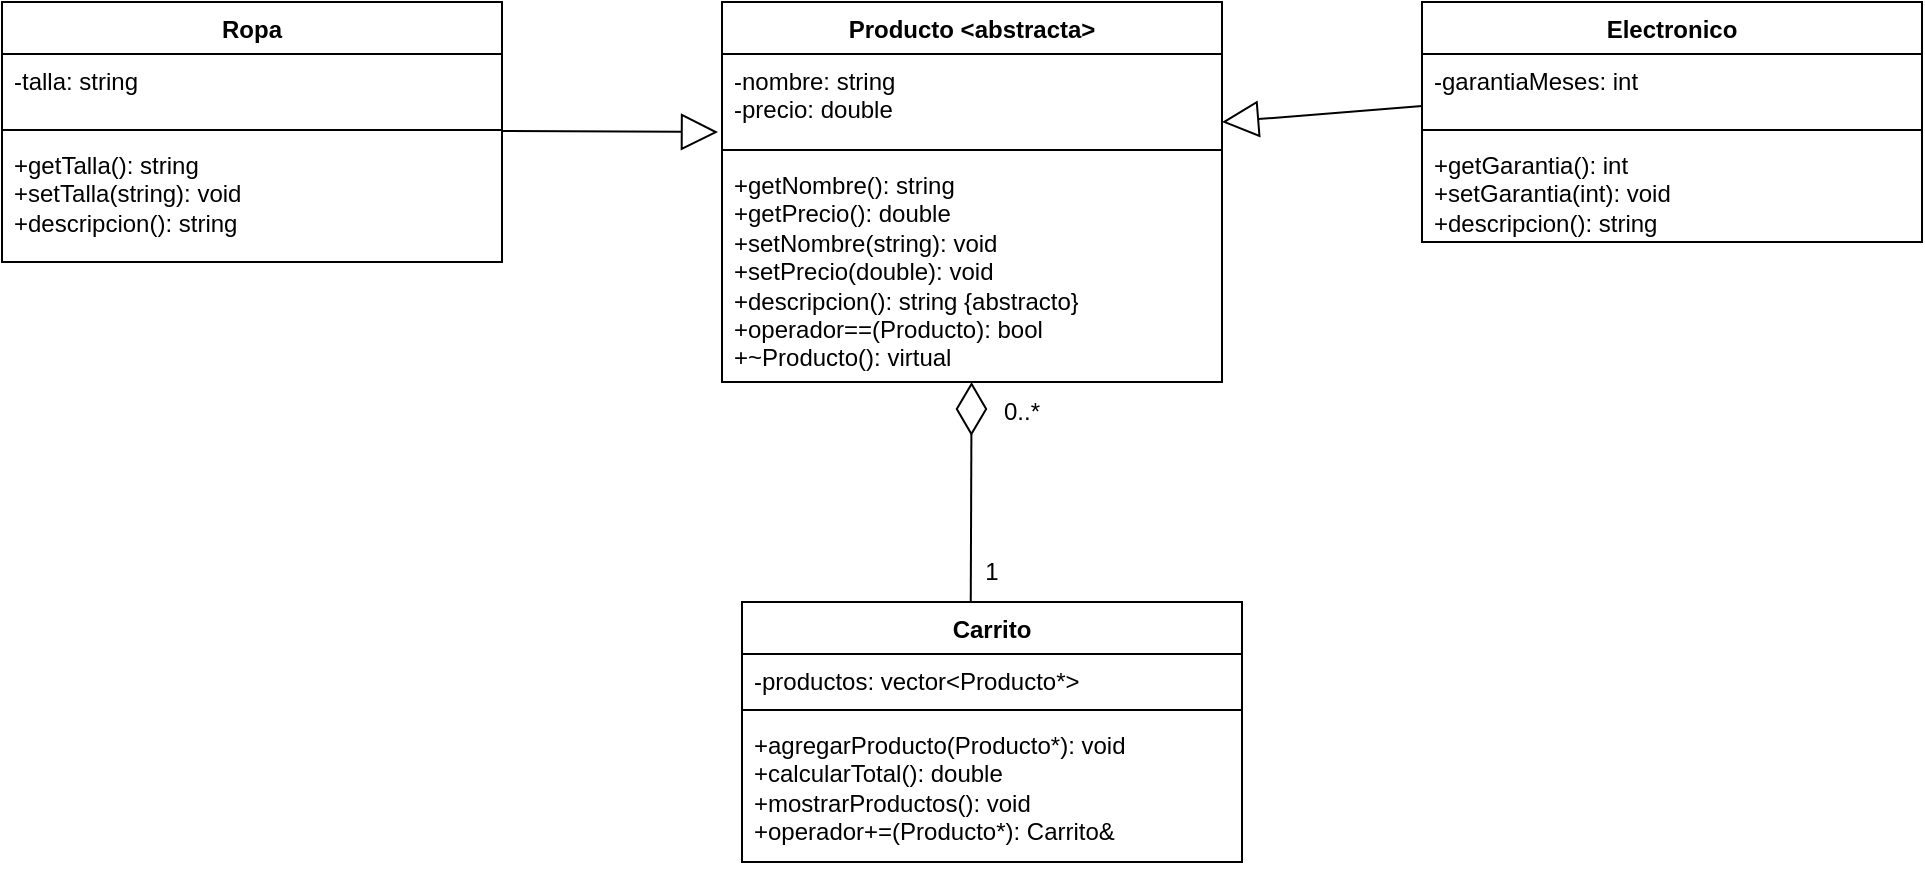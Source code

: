 <mxfile version="27.1.5">
  <diagram name="Página-1" id="VfN55hIFQOsVx0A9dg8w">
    <mxGraphModel dx="2216" dy="591" grid="1" gridSize="10" guides="1" tooltips="1" connect="1" arrows="1" fold="1" page="1" pageScale="1" pageWidth="827" pageHeight="1169" background="none" math="0" shadow="0">
      <root>
        <mxCell id="0" />
        <mxCell id="1" parent="0" />
        <mxCell id="lKtMxn7UXAgc3Q8io_sC-12" value="Producto &amp;lt;abstracta&amp;gt;" style="swimlane;fontStyle=1;align=center;verticalAlign=top;childLayout=stackLayout;horizontal=1;startSize=26;horizontalStack=0;resizeParent=1;resizeParentMax=0;resizeLast=0;collapsible=1;marginBottom=0;whiteSpace=wrap;html=1;" parent="1" vertex="1">
          <mxGeometry x="310" y="80" width="250" height="190" as="geometry">
            <mxRectangle x="374" y="80" width="80" height="30" as="alternateBounds" />
          </mxGeometry>
        </mxCell>
        <mxCell id="lKtMxn7UXAgc3Q8io_sC-13" value="-nombre: string&lt;div&gt;-precio: double&lt;/div&gt;" style="text;strokeColor=none;fillColor=none;align=left;verticalAlign=top;spacingLeft=4;spacingRight=4;overflow=hidden;rotatable=0;points=[[0,0.5],[1,0.5]];portConstraint=eastwest;whiteSpace=wrap;html=1;" parent="lKtMxn7UXAgc3Q8io_sC-12" vertex="1">
          <mxGeometry y="26" width="250" height="44" as="geometry" />
        </mxCell>
        <mxCell id="lKtMxn7UXAgc3Q8io_sC-14" value="" style="line;strokeWidth=1;fillColor=none;align=left;verticalAlign=middle;spacingTop=-1;spacingLeft=3;spacingRight=3;rotatable=0;labelPosition=right;points=[];portConstraint=eastwest;strokeColor=inherit;" parent="lKtMxn7UXAgc3Q8io_sC-12" vertex="1">
          <mxGeometry y="70" width="250" height="8" as="geometry" />
        </mxCell>
        <mxCell id="lKtMxn7UXAgc3Q8io_sC-15" value="+getNombre(): string&lt;div&gt;+getPrecio(): double&lt;/div&gt;&lt;div&gt;+setNombre(string): void&lt;/div&gt;&lt;div&gt;+setPrecio(double): void&lt;/div&gt;&lt;div&gt;+descripcion(): string {abstracto}&lt;/div&gt;&lt;div&gt;+operador==(Producto): bool&lt;/div&gt;&lt;div&gt;+~Producto(): virtual&lt;/div&gt;" style="text;strokeColor=none;fillColor=none;align=left;verticalAlign=top;spacingLeft=4;spacingRight=4;overflow=hidden;rotatable=0;points=[[0,0.5],[1,0.5]];portConstraint=eastwest;whiteSpace=wrap;html=1;" parent="lKtMxn7UXAgc3Q8io_sC-12" vertex="1">
          <mxGeometry y="78" width="250" height="112" as="geometry" />
        </mxCell>
        <mxCell id="lKtMxn7UXAgc3Q8io_sC-17" value="Electronico" style="swimlane;fontStyle=1;align=center;verticalAlign=top;childLayout=stackLayout;horizontal=1;startSize=26;horizontalStack=0;resizeParent=1;resizeParentMax=0;resizeLast=0;collapsible=1;marginBottom=0;whiteSpace=wrap;html=1;" parent="1" vertex="1">
          <mxGeometry x="660" y="80" width="250" height="120" as="geometry">
            <mxRectangle x="374" y="80" width="80" height="30" as="alternateBounds" />
          </mxGeometry>
        </mxCell>
        <mxCell id="lKtMxn7UXAgc3Q8io_sC-18" value="-garantiaMeses: int" style="text;strokeColor=none;fillColor=none;align=left;verticalAlign=top;spacingLeft=4;spacingRight=4;overflow=hidden;rotatable=0;points=[[0,0.5],[1,0.5]];portConstraint=eastwest;whiteSpace=wrap;html=1;" parent="lKtMxn7UXAgc3Q8io_sC-17" vertex="1">
          <mxGeometry y="26" width="250" height="34" as="geometry" />
        </mxCell>
        <mxCell id="lKtMxn7UXAgc3Q8io_sC-19" value="" style="line;strokeWidth=1;fillColor=none;align=left;verticalAlign=middle;spacingTop=-1;spacingLeft=3;spacingRight=3;rotatable=0;labelPosition=right;points=[];portConstraint=eastwest;strokeColor=inherit;" parent="lKtMxn7UXAgc3Q8io_sC-17" vertex="1">
          <mxGeometry y="60" width="250" height="8" as="geometry" />
        </mxCell>
        <mxCell id="lKtMxn7UXAgc3Q8io_sC-20" value="&lt;div&gt;&lt;div&gt;+getGarantia(): int&lt;/div&gt;&lt;/div&gt;&lt;div&gt;+setGarantia(int): void&lt;/div&gt;&lt;div&gt;+descripcion(): string&lt;/div&gt;" style="text;strokeColor=none;fillColor=none;align=left;verticalAlign=top;spacingLeft=4;spacingRight=4;overflow=hidden;rotatable=0;points=[[0,0.5],[1,0.5]];portConstraint=eastwest;whiteSpace=wrap;html=1;" parent="lKtMxn7UXAgc3Q8io_sC-17" vertex="1">
          <mxGeometry y="68" width="250" height="52" as="geometry" />
        </mxCell>
        <mxCell id="lKtMxn7UXAgc3Q8io_sC-26" value="" style="endArrow=block;endSize=16;endFill=0;html=1;rounded=0;entryX=1;entryY=0.5;entryDx=0;entryDy=0;exitX=0;exitY=0.764;exitDx=0;exitDy=0;exitPerimeter=0;" parent="1" source="lKtMxn7UXAgc3Q8io_sC-18" edge="1">
          <mxGeometry width="160" relative="1" as="geometry">
            <mxPoint x="735" y="293" as="sourcePoint" />
            <mxPoint x="560" y="140" as="targetPoint" />
            <Array as="points" />
          </mxGeometry>
        </mxCell>
        <mxCell id="lKtMxn7UXAgc3Q8io_sC-27" value="Ropa" style="swimlane;fontStyle=1;align=center;verticalAlign=top;childLayout=stackLayout;horizontal=1;startSize=26;horizontalStack=0;resizeParent=1;resizeParentMax=0;resizeLast=0;collapsible=1;marginBottom=0;whiteSpace=wrap;html=1;" parent="1" vertex="1">
          <mxGeometry x="-50" y="80" width="250" height="130" as="geometry">
            <mxRectangle x="374" y="80" width="80" height="30" as="alternateBounds" />
          </mxGeometry>
        </mxCell>
        <mxCell id="lKtMxn7UXAgc3Q8io_sC-28" value="-talla: string" style="text;strokeColor=none;fillColor=none;align=left;verticalAlign=top;spacingLeft=4;spacingRight=4;overflow=hidden;rotatable=0;points=[[0,0.5],[1,0.5]];portConstraint=eastwest;whiteSpace=wrap;html=1;" parent="lKtMxn7UXAgc3Q8io_sC-27" vertex="1">
          <mxGeometry y="26" width="250" height="34" as="geometry" />
        </mxCell>
        <mxCell id="lKtMxn7UXAgc3Q8io_sC-29" value="" style="line;strokeWidth=1;fillColor=none;align=left;verticalAlign=middle;spacingTop=-1;spacingLeft=3;spacingRight=3;rotatable=0;labelPosition=right;points=[];portConstraint=eastwest;strokeColor=inherit;" parent="lKtMxn7UXAgc3Q8io_sC-27" vertex="1">
          <mxGeometry y="60" width="250" height="8" as="geometry" />
        </mxCell>
        <mxCell id="lKtMxn7UXAgc3Q8io_sC-30" value="&lt;div&gt;+getTalla(): string&lt;/div&gt;&lt;div&gt;+setTalla(string): void&lt;/div&gt;&lt;div&gt;+descripcion(): string&lt;/div&gt;" style="text;strokeColor=none;fillColor=none;align=left;verticalAlign=top;spacingLeft=4;spacingRight=4;overflow=hidden;rotatable=0;points=[[0,0.5],[1,0.5]];portConstraint=eastwest;whiteSpace=wrap;html=1;" parent="lKtMxn7UXAgc3Q8io_sC-27" vertex="1">
          <mxGeometry y="68" width="250" height="62" as="geometry" />
        </mxCell>
        <mxCell id="lKtMxn7UXAgc3Q8io_sC-31" value="" style="endArrow=block;endSize=16;endFill=0;html=1;rounded=0;exitX=1.008;exitY=0.653;exitDx=0;exitDy=0;exitPerimeter=0;" parent="1" edge="1">
          <mxGeometry width="160" relative="1" as="geometry">
            <mxPoint x="200" y="144.522" as="sourcePoint" />
            <mxPoint x="308" y="145.02" as="targetPoint" />
            <Array as="points" />
          </mxGeometry>
        </mxCell>
        <mxCell id="lKtMxn7UXAgc3Q8io_sC-36" value="Carrito" style="swimlane;fontStyle=1;align=center;verticalAlign=top;childLayout=stackLayout;horizontal=1;startSize=26;horizontalStack=0;resizeParent=1;resizeParentMax=0;resizeLast=0;collapsible=1;marginBottom=0;whiteSpace=wrap;html=1;" parent="1" vertex="1">
          <mxGeometry x="320" y="380" width="250" height="130" as="geometry">
            <mxRectangle x="374" y="80" width="80" height="30" as="alternateBounds" />
          </mxGeometry>
        </mxCell>
        <mxCell id="lKtMxn7UXAgc3Q8io_sC-37" value="-productos: vector&amp;lt;Producto*&amp;gt;" style="text;strokeColor=none;fillColor=none;align=left;verticalAlign=top;spacingLeft=4;spacingRight=4;overflow=hidden;rotatable=0;points=[[0,0.5],[1,0.5]];portConstraint=eastwest;whiteSpace=wrap;html=1;" parent="lKtMxn7UXAgc3Q8io_sC-36" vertex="1">
          <mxGeometry y="26" width="250" height="24" as="geometry" />
        </mxCell>
        <mxCell id="lKtMxn7UXAgc3Q8io_sC-38" value="" style="line;strokeWidth=1;fillColor=none;align=left;verticalAlign=middle;spacingTop=-1;spacingLeft=3;spacingRight=3;rotatable=0;labelPosition=right;points=[];portConstraint=eastwest;strokeColor=inherit;" parent="lKtMxn7UXAgc3Q8io_sC-36" vertex="1">
          <mxGeometry y="50" width="250" height="8" as="geometry" />
        </mxCell>
        <mxCell id="lKtMxn7UXAgc3Q8io_sC-39" value="&lt;div&gt;+agregarProducto(Producto*): void&lt;/div&gt;&lt;div&gt;+calcularTotal(): double&lt;br&gt;+mostrarProductos(): void&lt;/div&gt;&lt;div&gt;+operador+=(Producto*): Carrito&amp;amp;&lt;/div&gt;" style="text;strokeColor=none;fillColor=none;align=left;verticalAlign=top;spacingLeft=4;spacingRight=4;overflow=hidden;rotatable=0;points=[[0,0.5],[1,0.5]];portConstraint=eastwest;whiteSpace=wrap;html=1;" parent="lKtMxn7UXAgc3Q8io_sC-36" vertex="1">
          <mxGeometry y="58" width="250" height="72" as="geometry" />
        </mxCell>
        <mxCell id="mNhr3-gr9J9nBQXXuoeo-4" value="" style="endArrow=diamondThin;endFill=0;endSize=24;html=1;rounded=0;" edge="1" parent="1" target="lKtMxn7UXAgc3Q8io_sC-15">
          <mxGeometry width="160" relative="1" as="geometry">
            <mxPoint x="434.38" y="380" as="sourcePoint" />
            <mxPoint x="434.63" y="285.264" as="targetPoint" />
          </mxGeometry>
        </mxCell>
        <mxCell id="mNhr3-gr9J9nBQXXuoeo-6" value="0..*" style="text;html=1;align=center;verticalAlign=middle;whiteSpace=wrap;rounded=0;" vertex="1" parent="1">
          <mxGeometry x="430" y="270" width="60" height="30" as="geometry" />
        </mxCell>
        <mxCell id="mNhr3-gr9J9nBQXXuoeo-7" value="1" style="text;html=1;align=center;verticalAlign=middle;whiteSpace=wrap;rounded=0;" vertex="1" parent="1">
          <mxGeometry x="415" y="350" width="60" height="30" as="geometry" />
        </mxCell>
      </root>
    </mxGraphModel>
  </diagram>
</mxfile>
